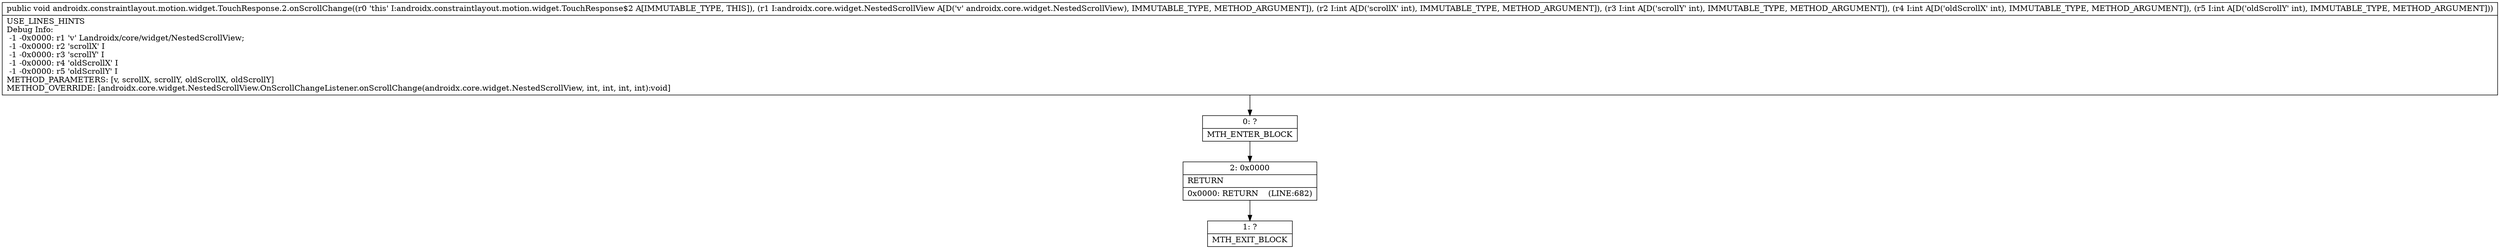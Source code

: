 digraph "CFG forandroidx.constraintlayout.motion.widget.TouchResponse.2.onScrollChange(Landroidx\/core\/widget\/NestedScrollView;IIII)V" {
Node_0 [shape=record,label="{0\:\ ?|MTH_ENTER_BLOCK\l}"];
Node_2 [shape=record,label="{2\:\ 0x0000|RETURN\l|0x0000: RETURN    (LINE:682)\l}"];
Node_1 [shape=record,label="{1\:\ ?|MTH_EXIT_BLOCK\l}"];
MethodNode[shape=record,label="{public void androidx.constraintlayout.motion.widget.TouchResponse.2.onScrollChange((r0 'this' I:androidx.constraintlayout.motion.widget.TouchResponse$2 A[IMMUTABLE_TYPE, THIS]), (r1 I:androidx.core.widget.NestedScrollView A[D('v' androidx.core.widget.NestedScrollView), IMMUTABLE_TYPE, METHOD_ARGUMENT]), (r2 I:int A[D('scrollX' int), IMMUTABLE_TYPE, METHOD_ARGUMENT]), (r3 I:int A[D('scrollY' int), IMMUTABLE_TYPE, METHOD_ARGUMENT]), (r4 I:int A[D('oldScrollX' int), IMMUTABLE_TYPE, METHOD_ARGUMENT]), (r5 I:int A[D('oldScrollY' int), IMMUTABLE_TYPE, METHOD_ARGUMENT]))  | USE_LINES_HINTS\lDebug Info:\l  \-1 \-0x0000: r1 'v' Landroidx\/core\/widget\/NestedScrollView;\l  \-1 \-0x0000: r2 'scrollX' I\l  \-1 \-0x0000: r3 'scrollY' I\l  \-1 \-0x0000: r4 'oldScrollX' I\l  \-1 \-0x0000: r5 'oldScrollY' I\lMETHOD_PARAMETERS: [v, scrollX, scrollY, oldScrollX, oldScrollY]\lMETHOD_OVERRIDE: [androidx.core.widget.NestedScrollView.OnScrollChangeListener.onScrollChange(androidx.core.widget.NestedScrollView, int, int, int, int):void]\l}"];
MethodNode -> Node_0;Node_0 -> Node_2;
Node_2 -> Node_1;
}


